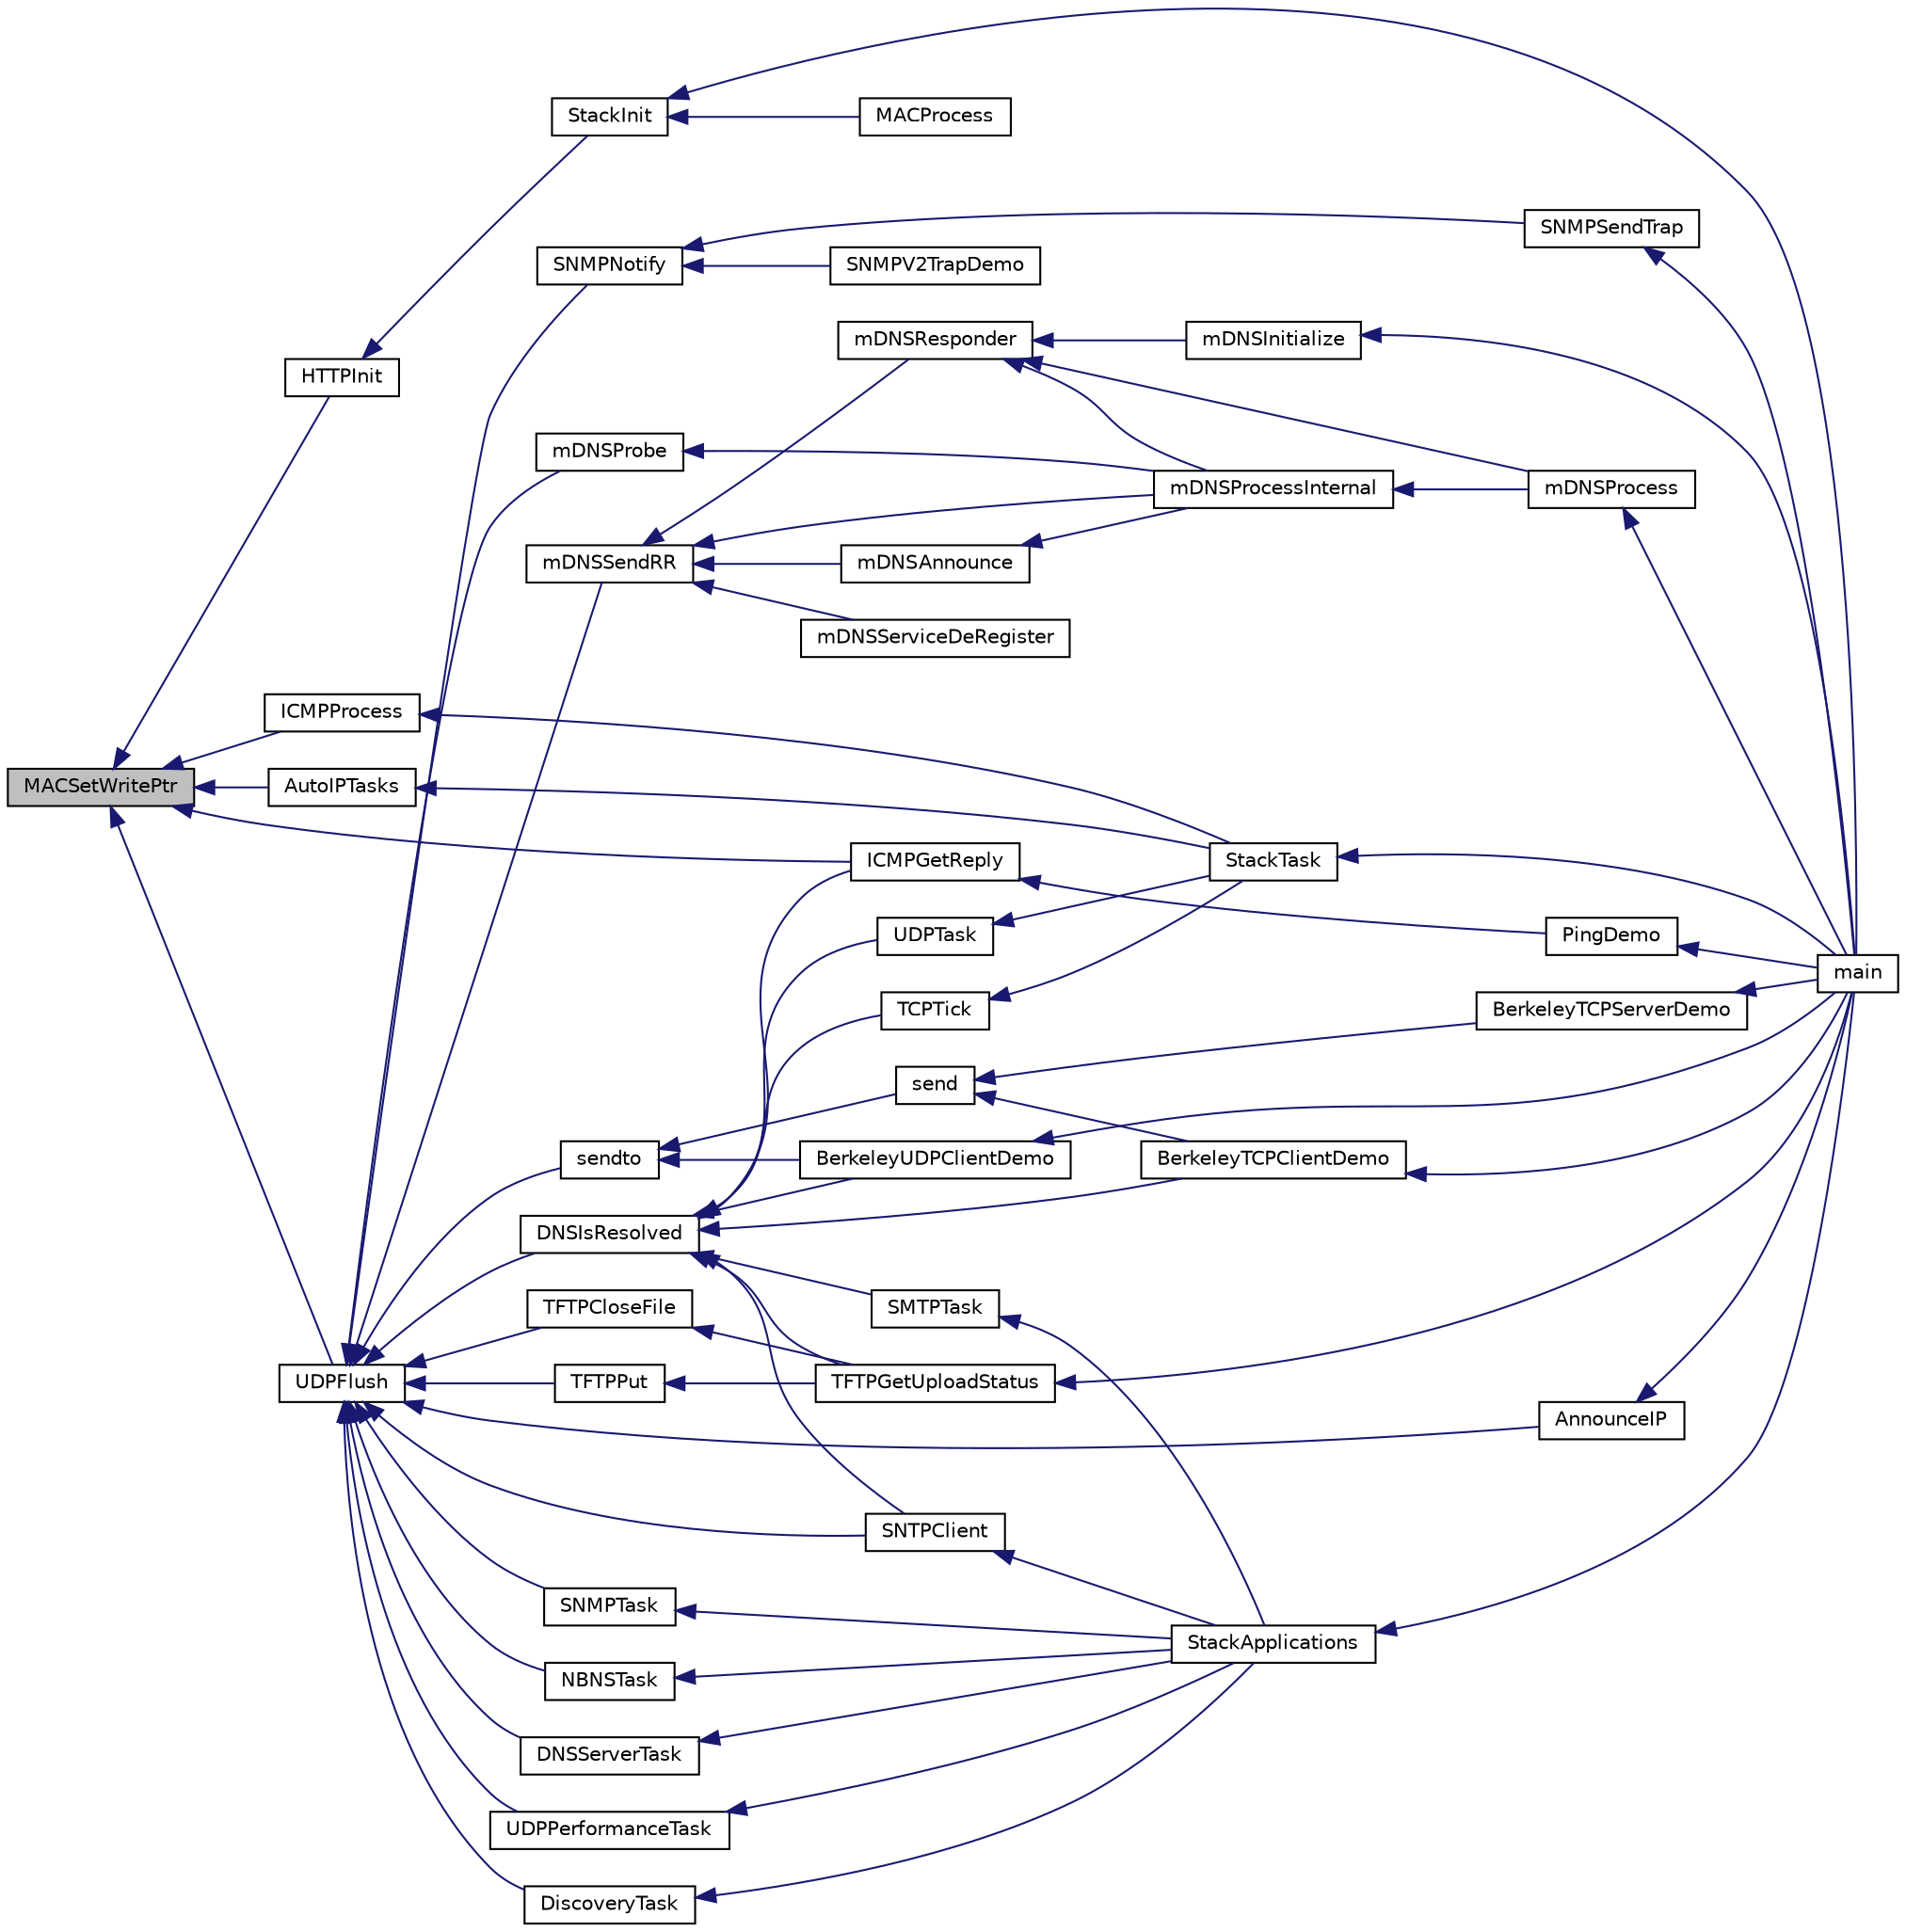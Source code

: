digraph "MACSetWritePtr"
{
  edge [fontname="Helvetica",fontsize="10",labelfontname="Helvetica",labelfontsize="10"];
  node [fontname="Helvetica",fontsize="10",shape=record];
  rankdir="LR";
  Node1 [label="MACSetWritePtr",height=0.2,width=0.4,color="black", fillcolor="grey75", style="filled", fontcolor="black"];
  Node1 -> Node2 [dir="back",color="midnightblue",fontsize="10",style="solid"];
  Node2 [label="AutoIPTasks",height=0.2,width=0.4,color="black", fillcolor="white", style="filled",URL="$_auto_i_p_8c.html#adcf71c7402a734a2676dbef0535b54c8"];
  Node2 -> Node3 [dir="back",color="midnightblue",fontsize="10",style="solid"];
  Node3 [label="StackTask",height=0.2,width=0.4,color="black", fillcolor="white", style="filled",URL="$_stack_tsk_8c.html#af08da4d2f3df4dd4c1779b43c118c88f"];
  Node3 -> Node4 [dir="back",color="midnightblue",fontsize="10",style="solid"];
  Node4 [label="main",height=0.2,width=0.4,color="black", fillcolor="white", style="filled",URL="$_main_demo_8c.html#a6288eba0f8e8ad3ab1544ad731eb7667"];
  Node1 -> Node5 [dir="back",color="midnightblue",fontsize="10",style="solid"];
  Node5 [label="HTTPInit",height=0.2,width=0.4,color="black", fillcolor="white", style="filled",URL="$_h_t_t_p2_8c.html#aee23d8df952c3c1a8466ce016e809d82"];
  Node5 -> Node6 [dir="back",color="midnightblue",fontsize="10",style="solid"];
  Node6 [label="StackInit",height=0.2,width=0.4,color="black", fillcolor="white", style="filled",URL="$_stack_tsk_8c.html#af71915a2bb239ba8607e939c5943eb59"];
  Node6 -> Node7 [dir="back",color="midnightblue",fontsize="10",style="solid"];
  Node7 [label="MACProcess",height=0.2,width=0.4,color="black", fillcolor="white", style="filled",URL="$_w_f_mac_8c.html#a74c4ae494d118879a5d3798a74c3b905"];
  Node6 -> Node4 [dir="back",color="midnightblue",fontsize="10",style="solid"];
  Node1 -> Node8 [dir="back",color="midnightblue",fontsize="10",style="solid"];
  Node8 [label="ICMPProcess",height=0.2,width=0.4,color="black", fillcolor="white", style="filled",URL="$_i_c_m_p_8c.html#acaf7153a1631ea64d8baefb732f8387e"];
  Node8 -> Node3 [dir="back",color="midnightblue",fontsize="10",style="solid"];
  Node1 -> Node9 [dir="back",color="midnightblue",fontsize="10",style="solid"];
  Node9 [label="ICMPGetReply",height=0.2,width=0.4,color="black", fillcolor="white", style="filled",URL="$_i_c_m_p_8c.html#aa24af113deb0e6821d33a3fd17f44f2a"];
  Node9 -> Node10 [dir="back",color="midnightblue",fontsize="10",style="solid"];
  Node10 [label="PingDemo",height=0.2,width=0.4,color="black", fillcolor="white", style="filled",URL="$_ping_demo_8c.html#af0f2ca8c1b78d7b8783d4c9579034b6b"];
  Node10 -> Node4 [dir="back",color="midnightblue",fontsize="10",style="solid"];
  Node1 -> Node11 [dir="back",color="midnightblue",fontsize="10",style="solid"];
  Node11 [label="UDPFlush",height=0.2,width=0.4,color="black", fillcolor="white", style="filled",URL="$_u_d_p_8c.html#a6a60054cd55ad4d0e70b78f8083a39bd"];
  Node11 -> Node12 [dir="back",color="midnightblue",fontsize="10",style="solid"];
  Node12 [label="AnnounceIP",height=0.2,width=0.4,color="black", fillcolor="white", style="filled",URL="$_announce_8c.html#a3782d154cd40f9355a0d00fbae7c3ef9"];
  Node12 -> Node4 [dir="back",color="midnightblue",fontsize="10",style="solid"];
  Node11 -> Node13 [dir="back",color="midnightblue",fontsize="10",style="solid"];
  Node13 [label="DiscoveryTask",height=0.2,width=0.4,color="black", fillcolor="white", style="filled",URL="$_announce_8c.html#aab5951adf7bd4f372bdd7feb3cc4e97b"];
  Node13 -> Node14 [dir="back",color="midnightblue",fontsize="10",style="solid"];
  Node14 [label="StackApplications",height=0.2,width=0.4,color="black", fillcolor="white", style="filled",URL="$_stack_tsk_8c.html#a7f8ff33bea9e052705b0a80d2dfcf399"];
  Node14 -> Node4 [dir="back",color="midnightblue",fontsize="10",style="solid"];
  Node11 -> Node15 [dir="back",color="midnightblue",fontsize="10",style="solid"];
  Node15 [label="sendto",height=0.2,width=0.4,color="black", fillcolor="white", style="filled",URL="$_berkeley_a_p_i_8c.html#a4d78c2d82555ce1876c2964a6208e158"];
  Node15 -> Node16 [dir="back",color="midnightblue",fontsize="10",style="solid"];
  Node16 [label="send",height=0.2,width=0.4,color="black", fillcolor="white", style="filled",URL="$_berkeley_a_p_i_8c.html#a2c1c377be70d94364327db5144c19c7a"];
  Node16 -> Node17 [dir="back",color="midnightblue",fontsize="10",style="solid"];
  Node17 [label="BerkeleyTCPClientDemo",height=0.2,width=0.4,color="black", fillcolor="white", style="filled",URL="$_main_demo_8h.html#a2f47eed84b265359778d4d1c3a47f322"];
  Node17 -> Node4 [dir="back",color="midnightblue",fontsize="10",style="solid"];
  Node16 -> Node18 [dir="back",color="midnightblue",fontsize="10",style="solid"];
  Node18 [label="BerkeleyTCPServerDemo",height=0.2,width=0.4,color="black", fillcolor="white", style="filled",URL="$_main_demo_8h.html#a85ecc0787bf291b36e4aa7bff6b39157"];
  Node18 -> Node4 [dir="back",color="midnightblue",fontsize="10",style="solid"];
  Node15 -> Node19 [dir="back",color="midnightblue",fontsize="10",style="solid"];
  Node19 [label="BerkeleyUDPClientDemo",height=0.2,width=0.4,color="black", fillcolor="white", style="filled",URL="$_main_demo_8h.html#a59c55454b90169edc8f242abbc6c815b"];
  Node19 -> Node4 [dir="back",color="midnightblue",fontsize="10",style="solid"];
  Node11 -> Node20 [dir="back",color="midnightblue",fontsize="10",style="solid"];
  Node20 [label="DNSIsResolved",height=0.2,width=0.4,color="black", fillcolor="white", style="filled",URL="$_d_n_s_8c.html#a7568a1a127a88a9b1aa4d34abbd19b53"];
  Node20 -> Node9 [dir="back",color="midnightblue",fontsize="10",style="solid"];
  Node20 -> Node21 [dir="back",color="midnightblue",fontsize="10",style="solid"];
  Node21 [label="SMTPTask",height=0.2,width=0.4,color="black", fillcolor="white", style="filled",URL="$_s_m_t_p_8c.html#abe31fb54926d321252beb819defb0afb"];
  Node21 -> Node14 [dir="back",color="midnightblue",fontsize="10",style="solid"];
  Node20 -> Node22 [dir="back",color="midnightblue",fontsize="10",style="solid"];
  Node22 [label="SNTPClient",height=0.2,width=0.4,color="black", fillcolor="white", style="filled",URL="$_s_n_t_p_8c.html#a7ee3d58d5355075489e71a6cd73dc307"];
  Node22 -> Node14 [dir="back",color="midnightblue",fontsize="10",style="solid"];
  Node20 -> Node23 [dir="back",color="midnightblue",fontsize="10",style="solid"];
  Node23 [label="TCPTick",height=0.2,width=0.4,color="black", fillcolor="white", style="filled",URL="$_t_c_p_8c.html#a364093914f3c43521ca04d9b0e5b6a3c"];
  Node23 -> Node3 [dir="back",color="midnightblue",fontsize="10",style="solid"];
  Node20 -> Node24 [dir="back",color="midnightblue",fontsize="10",style="solid"];
  Node24 [label="TFTPGetUploadStatus",height=0.2,width=0.4,color="black", fillcolor="white", style="filled",URL="$_t_f_t_pc_8c.html#a6567634f020a25f34f32677fbc9813bc"];
  Node24 -> Node4 [dir="back",color="midnightblue",fontsize="10",style="solid"];
  Node20 -> Node25 [dir="back",color="midnightblue",fontsize="10",style="solid"];
  Node25 [label="UDPTask",height=0.2,width=0.4,color="black", fillcolor="white", style="filled",URL="$_u_d_p_8c.html#a04db7e90c0e235382b6068e5128bf2d1"];
  Node25 -> Node3 [dir="back",color="midnightblue",fontsize="10",style="solid"];
  Node20 -> Node17 [dir="back",color="midnightblue",fontsize="10",style="solid"];
  Node20 -> Node19 [dir="back",color="midnightblue",fontsize="10",style="solid"];
  Node11 -> Node26 [dir="back",color="midnightblue",fontsize="10",style="solid"];
  Node26 [label="DNSServerTask",height=0.2,width=0.4,color="black", fillcolor="white", style="filled",URL="$_d_n_ss_8c.html#aa834d9167b0851f5e30485fa75d4da14"];
  Node26 -> Node14 [dir="back",color="midnightblue",fontsize="10",style="solid"];
  Node11 -> Node27 [dir="back",color="midnightblue",fontsize="10",style="solid"];
  Node27 [label="NBNSTask",height=0.2,width=0.4,color="black", fillcolor="white", style="filled",URL="$_n_b_n_s_8c.html#a702bf030a02ba5807ac10f54c7ffa906"];
  Node27 -> Node14 [dir="back",color="midnightblue",fontsize="10",style="solid"];
  Node11 -> Node28 [dir="back",color="midnightblue",fontsize="10",style="solid"];
  Node28 [label="SNMPTask",height=0.2,width=0.4,color="black", fillcolor="white", style="filled",URL="$_s_n_m_p_8c.html#a7066e1ee2896aa8af33dc656460074cc"];
  Node28 -> Node14 [dir="back",color="midnightblue",fontsize="10",style="solid"];
  Node11 -> Node29 [dir="back",color="midnightblue",fontsize="10",style="solid"];
  Node29 [label="SNMPNotify",height=0.2,width=0.4,color="black", fillcolor="white", style="filled",URL="$_s_n_m_p_8c.html#a16e8b58a42a315779a1a8ed3751d852e"];
  Node29 -> Node30 [dir="back",color="midnightblue",fontsize="10",style="solid"];
  Node30 [label="SNMPV2TrapDemo",height=0.2,width=0.4,color="black", fillcolor="white", style="filled",URL="$_main_demo_8h.html#a7749ce2ce6712a29fad2cb9ab17a28a8"];
  Node29 -> Node31 [dir="back",color="midnightblue",fontsize="10",style="solid"];
  Node31 [label="SNMPSendTrap",height=0.2,width=0.4,color="black", fillcolor="white", style="filled",URL="$_custom_s_n_m_p_app_8c.html#aa00e26956b5144490e5129c412fc9f12"];
  Node31 -> Node4 [dir="back",color="midnightblue",fontsize="10",style="solid"];
  Node11 -> Node22 [dir="back",color="midnightblue",fontsize="10",style="solid"];
  Node11 -> Node32 [dir="back",color="midnightblue",fontsize="10",style="solid"];
  Node32 [label="TFTPCloseFile",height=0.2,width=0.4,color="black", fillcolor="white", style="filled",URL="$_t_f_t_pc_8c.html#a688442992af6a64cd7320edd2bd4c8e9"];
  Node32 -> Node24 [dir="back",color="midnightblue",fontsize="10",style="solid"];
  Node11 -> Node33 [dir="back",color="midnightblue",fontsize="10",style="solid"];
  Node33 [label="TFTPPut",height=0.2,width=0.4,color="black", fillcolor="white", style="filled",URL="$_t_f_t_pc_8c.html#ac58e8efa1c2d066ed082ecb1b4be4c2e"];
  Node33 -> Node24 [dir="back",color="midnightblue",fontsize="10",style="solid"];
  Node11 -> Node34 [dir="back",color="midnightblue",fontsize="10",style="solid"];
  Node34 [label="UDPPerformanceTask",height=0.2,width=0.4,color="black", fillcolor="white", style="filled",URL="$_u_d_p_performance_test_8c.html#aa99f3206c02ebcf9de771a674227c97a"];
  Node34 -> Node14 [dir="back",color="midnightblue",fontsize="10",style="solid"];
  Node11 -> Node35 [dir="back",color="midnightblue",fontsize="10",style="solid"];
  Node35 [label="mDNSProbe",height=0.2,width=0.4,color="black", fillcolor="white", style="filled",URL="$_zeroconf_multicast_d_n_s_8c.html#afc08a5421e1f6da3a23309ba56bb7f8e"];
  Node35 -> Node36 [dir="back",color="midnightblue",fontsize="10",style="solid"];
  Node36 [label="mDNSProcessInternal",height=0.2,width=0.4,color="black", fillcolor="white", style="filled",URL="$_zeroconf_multicast_d_n_s_8c.html#a790561fcaf99874b79eab7db039b8c71"];
  Node36 -> Node37 [dir="back",color="midnightblue",fontsize="10",style="solid"];
  Node37 [label="mDNSProcess",height=0.2,width=0.4,color="black", fillcolor="white", style="filled",URL="$_zeroconf_multicast_d_n_s_8c.html#a2b66183d48d7fd2050e1661557927e1e"];
  Node37 -> Node4 [dir="back",color="midnightblue",fontsize="10",style="solid"];
  Node11 -> Node38 [dir="back",color="midnightblue",fontsize="10",style="solid"];
  Node38 [label="mDNSSendRR",height=0.2,width=0.4,color="black", fillcolor="white", style="filled",URL="$_zeroconf_multicast_d_n_s_8c.html#a73f6ad93226e78d3b3c677a0ac2ca133"];
  Node38 -> Node39 [dir="back",color="midnightblue",fontsize="10",style="solid"];
  Node39 [label="mDNSServiceDeRegister",height=0.2,width=0.4,color="black", fillcolor="white", style="filled",URL="$_zeroconf_multicast_d_n_s_8c.html#aa057fa57f0614721f5f7f3ddeaf02def"];
  Node38 -> Node40 [dir="back",color="midnightblue",fontsize="10",style="solid"];
  Node40 [label="mDNSAnnounce",height=0.2,width=0.4,color="black", fillcolor="white", style="filled",URL="$_zeroconf_multicast_d_n_s_8c.html#a1e02c702d1b8e90e54b511bdd8c403d3"];
  Node40 -> Node36 [dir="back",color="midnightblue",fontsize="10",style="solid"];
  Node38 -> Node41 [dir="back",color="midnightblue",fontsize="10",style="solid"];
  Node41 [label="mDNSResponder",height=0.2,width=0.4,color="black", fillcolor="white", style="filled",URL="$_zeroconf_multicast_d_n_s_8c.html#a9db99a259559d5b3e5f537b2b4f235a6"];
  Node41 -> Node42 [dir="back",color="midnightblue",fontsize="10",style="solid"];
  Node42 [label="mDNSInitialize",height=0.2,width=0.4,color="black", fillcolor="white", style="filled",URL="$_zeroconf_multicast_d_n_s_8c.html#adf52d26b251ad70adb7ca097394986d1"];
  Node42 -> Node4 [dir="back",color="midnightblue",fontsize="10",style="solid"];
  Node41 -> Node36 [dir="back",color="midnightblue",fontsize="10",style="solid"];
  Node41 -> Node37 [dir="back",color="midnightblue",fontsize="10",style="solid"];
  Node38 -> Node36 [dir="back",color="midnightblue",fontsize="10",style="solid"];
}
